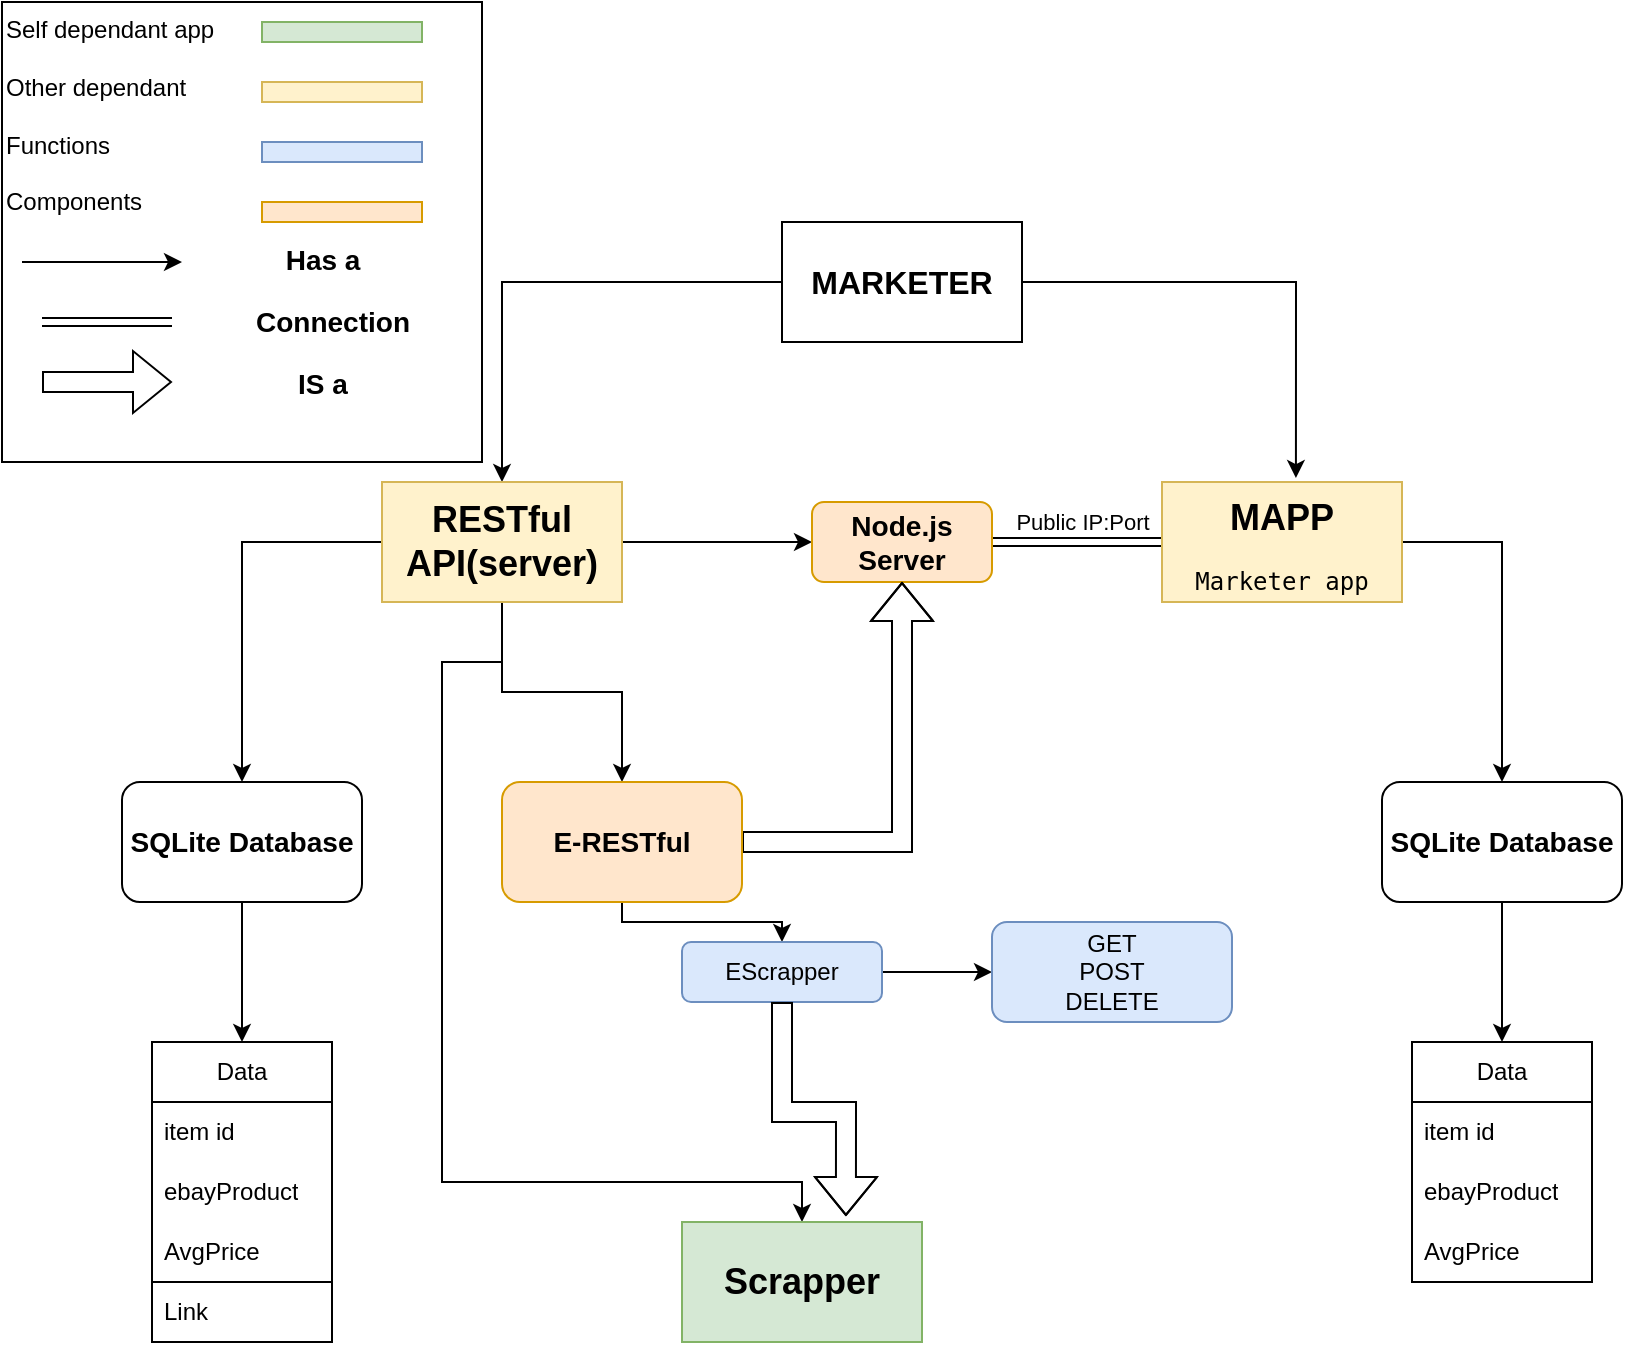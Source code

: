 <mxfile version="22.1.17" type="device">
  <diagram name="Page-1" id="PZnMkAMZ4brOtWouplXc">
    <mxGraphModel dx="1724" dy="1568" grid="1" gridSize="10" guides="1" tooltips="1" connect="1" arrows="1" fold="1" page="1" pageScale="1" pageWidth="850" pageHeight="1100" math="0" shadow="0">
      <root>
        <mxCell id="0" />
        <mxCell id="1" parent="0" />
        <mxCell id="xFgmAD1xb9HeiEeGGboP-11" style="edgeStyle=orthogonalEdgeStyle;rounded=0;orthogonalLoop=1;jettySize=auto;html=1;entryX=0.5;entryY=0;entryDx=0;entryDy=0;" edge="1" parent="1" source="xFgmAD1xb9HeiEeGGboP-1" target="xFgmAD1xb9HeiEeGGboP-6">
          <mxGeometry relative="1" as="geometry" />
        </mxCell>
        <mxCell id="xFgmAD1xb9HeiEeGGboP-1" value="&lt;font size=&quot;3&quot;&gt;&lt;b&gt;MARKETER&lt;/b&gt;&lt;/font&gt;" style="rounded=0;whiteSpace=wrap;html=1;" vertex="1" parent="1">
          <mxGeometry x="380" y="50" width="120" height="60" as="geometry" />
        </mxCell>
        <mxCell id="xFgmAD1xb9HeiEeGGboP-23" style="edgeStyle=orthogonalEdgeStyle;rounded=0;orthogonalLoop=1;jettySize=auto;html=1;exitX=1;exitY=0.5;exitDx=0;exitDy=0;entryX=0;entryY=0.5;entryDx=0;entryDy=0;" edge="1" parent="1" source="xFgmAD1xb9HeiEeGGboP-6" target="xFgmAD1xb9HeiEeGGboP-19">
          <mxGeometry relative="1" as="geometry" />
        </mxCell>
        <mxCell id="xFgmAD1xb9HeiEeGGboP-68" style="edgeStyle=orthogonalEdgeStyle;rounded=0;orthogonalLoop=1;jettySize=auto;html=1;exitX=0.5;exitY=1;exitDx=0;exitDy=0;entryX=0.5;entryY=0;entryDx=0;entryDy=0;" edge="1" parent="1" source="xFgmAD1xb9HeiEeGGboP-6" target="xFgmAD1xb9HeiEeGGboP-25">
          <mxGeometry relative="1" as="geometry" />
        </mxCell>
        <mxCell id="xFgmAD1xb9HeiEeGGboP-70" style="edgeStyle=orthogonalEdgeStyle;rounded=0;orthogonalLoop=1;jettySize=auto;html=1;exitX=0.5;exitY=1;exitDx=0;exitDy=0;entryX=0.5;entryY=0;entryDx=0;entryDy=0;" edge="1" parent="1" source="xFgmAD1xb9HeiEeGGboP-6" target="xFgmAD1xb9HeiEeGGboP-63">
          <mxGeometry relative="1" as="geometry">
            <mxPoint x="390" y="450" as="targetPoint" />
            <Array as="points">
              <mxPoint x="240" y="270" />
              <mxPoint x="210" y="270" />
              <mxPoint x="210" y="530" />
              <mxPoint x="390" y="530" />
            </Array>
          </mxGeometry>
        </mxCell>
        <mxCell id="xFgmAD1xb9HeiEeGGboP-87" style="edgeStyle=orthogonalEdgeStyle;rounded=0;orthogonalLoop=1;jettySize=auto;html=1;exitX=0;exitY=0.5;exitDx=0;exitDy=0;entryX=0.5;entryY=0;entryDx=0;entryDy=0;" edge="1" parent="1" source="xFgmAD1xb9HeiEeGGboP-6" target="xFgmAD1xb9HeiEeGGboP-15">
          <mxGeometry relative="1" as="geometry" />
        </mxCell>
        <mxCell id="xFgmAD1xb9HeiEeGGboP-6" value="&lt;h2&gt;RESTful API(server)&lt;/h2&gt;" style="rounded=0;whiteSpace=wrap;html=1;fillColor=#fff2cc;strokeColor=#d6b656;" vertex="1" parent="1">
          <mxGeometry x="180" y="180" width="120" height="60" as="geometry" />
        </mxCell>
        <mxCell id="xFgmAD1xb9HeiEeGGboP-22" style="edgeStyle=orthogonalEdgeStyle;rounded=0;orthogonalLoop=1;jettySize=auto;html=1;exitX=0;exitY=0.5;exitDx=0;exitDy=0;shape=link;" edge="1" parent="1" source="xFgmAD1xb9HeiEeGGboP-8" target="xFgmAD1xb9HeiEeGGboP-19">
          <mxGeometry relative="1" as="geometry">
            <mxPoint x="510" y="210" as="targetPoint" />
          </mxGeometry>
        </mxCell>
        <mxCell id="xFgmAD1xb9HeiEeGGboP-52" value="Public IP:Port" style="edgeLabel;html=1;align=center;verticalAlign=middle;resizable=0;points=[];" vertex="1" connectable="0" parent="xFgmAD1xb9HeiEeGGboP-22">
          <mxGeometry x="-0.106" y="-1" relative="1" as="geometry">
            <mxPoint x="-2" y="-9" as="offset" />
          </mxGeometry>
        </mxCell>
        <mxCell id="xFgmAD1xb9HeiEeGGboP-94" style="edgeStyle=orthogonalEdgeStyle;rounded=0;orthogonalLoop=1;jettySize=auto;html=1;exitX=1;exitY=0.5;exitDx=0;exitDy=0;entryX=0.5;entryY=0;entryDx=0;entryDy=0;" edge="1" parent="1" source="xFgmAD1xb9HeiEeGGboP-8" target="xFgmAD1xb9HeiEeGGboP-17">
          <mxGeometry relative="1" as="geometry" />
        </mxCell>
        <mxCell id="xFgmAD1xb9HeiEeGGboP-8" value="&lt;p style=&quot;line-height: 120%;&quot;&gt;&lt;/p&gt;&lt;h2&gt;MAPP&lt;/h2&gt;&lt;pre style=&quot;line-height: 90%;&quot;&gt;Marketer app&lt;/pre&gt;&lt;p&gt;&lt;/p&gt;" style="rounded=0;whiteSpace=wrap;html=1;fillColor=#fff2cc;strokeColor=#d6b656;" vertex="1" parent="1">
          <mxGeometry x="570" y="180" width="120" height="60" as="geometry" />
        </mxCell>
        <mxCell id="xFgmAD1xb9HeiEeGGboP-10" style="edgeStyle=orthogonalEdgeStyle;rounded=0;orthogonalLoop=1;jettySize=auto;html=1;exitX=1;exitY=0.5;exitDx=0;exitDy=0;entryX=0.558;entryY=-0.033;entryDx=0;entryDy=0;entryPerimeter=0;" edge="1" parent="1" source="xFgmAD1xb9HeiEeGGboP-1" target="xFgmAD1xb9HeiEeGGboP-8">
          <mxGeometry relative="1" as="geometry" />
        </mxCell>
        <mxCell id="xFgmAD1xb9HeiEeGGboP-49" style="edgeStyle=orthogonalEdgeStyle;rounded=0;orthogonalLoop=1;jettySize=auto;html=1;exitX=0.5;exitY=1;exitDx=0;exitDy=0;" edge="1" parent="1" source="xFgmAD1xb9HeiEeGGboP-15">
          <mxGeometry relative="1" as="geometry">
            <mxPoint x="110" y="460" as="targetPoint" />
          </mxGeometry>
        </mxCell>
        <mxCell id="xFgmAD1xb9HeiEeGGboP-15" value="&lt;h3&gt;SQLite Database&lt;/h3&gt;" style="rounded=1;whiteSpace=wrap;html=1;" vertex="1" parent="1">
          <mxGeometry x="50" y="330" width="120" height="60" as="geometry" />
        </mxCell>
        <mxCell id="xFgmAD1xb9HeiEeGGboP-62" style="edgeStyle=orthogonalEdgeStyle;rounded=0;orthogonalLoop=1;jettySize=auto;html=1;exitX=0.5;exitY=1;exitDx=0;exitDy=0;entryX=0.5;entryY=0;entryDx=0;entryDy=0;" edge="1" parent="1" source="xFgmAD1xb9HeiEeGGboP-17" target="xFgmAD1xb9HeiEeGGboP-56">
          <mxGeometry relative="1" as="geometry" />
        </mxCell>
        <mxCell id="xFgmAD1xb9HeiEeGGboP-17" value="&lt;h3&gt;SQLite Database&lt;/h3&gt;" style="rounded=1;whiteSpace=wrap;html=1;" vertex="1" parent="1">
          <mxGeometry x="680" y="330" width="120" height="60" as="geometry" />
        </mxCell>
        <mxCell id="xFgmAD1xb9HeiEeGGboP-19" value="&lt;h3&gt;Node.js Server&lt;/h3&gt;" style="rounded=1;whiteSpace=wrap;html=1;fillColor=#ffe6cc;strokeColor=#d79b00;" vertex="1" parent="1">
          <mxGeometry x="395" y="190" width="90" height="40" as="geometry" />
        </mxCell>
        <mxCell id="xFgmAD1xb9HeiEeGGboP-93" style="edgeStyle=orthogonalEdgeStyle;rounded=0;orthogonalLoop=1;jettySize=auto;html=1;exitX=0.5;exitY=1;exitDx=0;exitDy=0;entryX=0.5;entryY=0;entryDx=0;entryDy=0;" edge="1" parent="1" source="xFgmAD1xb9HeiEeGGboP-25" target="xFgmAD1xb9HeiEeGGboP-86">
          <mxGeometry relative="1" as="geometry">
            <Array as="points">
              <mxPoint x="300" y="400" />
              <mxPoint x="380" y="400" />
            </Array>
          </mxGeometry>
        </mxCell>
        <mxCell id="xFgmAD1xb9HeiEeGGboP-98" style="edgeStyle=orthogonalEdgeStyle;rounded=0;orthogonalLoop=1;jettySize=auto;html=1;exitX=1;exitY=0.5;exitDx=0;exitDy=0;entryX=0.5;entryY=1;entryDx=0;entryDy=0;shape=flexArrow;startSize=6;strokeWidth=1;endSize=6;sourcePerimeterSpacing=0;fillColor=none;" edge="1" parent="1" source="xFgmAD1xb9HeiEeGGboP-25" target="xFgmAD1xb9HeiEeGGboP-19">
          <mxGeometry relative="1" as="geometry" />
        </mxCell>
        <mxCell id="xFgmAD1xb9HeiEeGGboP-25" value="&lt;h3&gt;E-RESTful&lt;/h3&gt;" style="rounded=1;whiteSpace=wrap;html=1;fillColor=#ffe6cc;strokeColor=#d79b00;" vertex="1" parent="1">
          <mxGeometry x="240" y="330" width="120" height="60" as="geometry" />
        </mxCell>
        <mxCell id="xFgmAD1xb9HeiEeGGboP-44" value="Data" style="swimlane;fontStyle=0;childLayout=stackLayout;horizontal=1;startSize=30;horizontalStack=0;resizeParent=1;resizeParentMax=0;resizeLast=0;collapsible=1;marginBottom=0;whiteSpace=wrap;html=1;" vertex="1" parent="1">
          <mxGeometry x="65" y="460" width="90" height="150" as="geometry" />
        </mxCell>
        <mxCell id="xFgmAD1xb9HeiEeGGboP-45" value="item id" style="text;strokeColor=none;fillColor=none;align=left;verticalAlign=middle;spacingLeft=4;spacingRight=4;overflow=hidden;points=[[0,0.5],[1,0.5]];portConstraint=eastwest;rotatable=0;whiteSpace=wrap;html=1;" vertex="1" parent="xFgmAD1xb9HeiEeGGboP-44">
          <mxGeometry y="30" width="90" height="30" as="geometry" />
        </mxCell>
        <mxCell id="xFgmAD1xb9HeiEeGGboP-46" value="ebayProduct" style="text;strokeColor=none;fillColor=none;align=left;verticalAlign=middle;spacingLeft=4;spacingRight=4;overflow=hidden;points=[[0,0.5],[1,0.5]];portConstraint=eastwest;rotatable=0;whiteSpace=wrap;html=1;" vertex="1" parent="xFgmAD1xb9HeiEeGGboP-44">
          <mxGeometry y="60" width="90" height="30" as="geometry" />
        </mxCell>
        <mxCell id="xFgmAD1xb9HeiEeGGboP-47" value="AvgPrice" style="text;strokeColor=none;fillColor=none;align=left;verticalAlign=middle;spacingLeft=4;spacingRight=4;overflow=hidden;points=[[0,0.5],[1,0.5]];portConstraint=eastwest;rotatable=0;whiteSpace=wrap;html=1;" vertex="1" parent="xFgmAD1xb9HeiEeGGboP-44">
          <mxGeometry y="90" width="90" height="30" as="geometry" />
        </mxCell>
        <mxCell id="xFgmAD1xb9HeiEeGGboP-50" value="Link" style="rounded=0;whiteSpace=wrap;html=1;align=left;spacingLeft=4;labelBorderColor=none;" vertex="1" parent="xFgmAD1xb9HeiEeGGboP-44">
          <mxGeometry y="120" width="90" height="30" as="geometry" />
        </mxCell>
        <mxCell id="xFgmAD1xb9HeiEeGGboP-56" value="Data" style="swimlane;fontStyle=0;childLayout=stackLayout;horizontal=1;startSize=30;horizontalStack=0;resizeParent=1;resizeParentMax=0;resizeLast=0;collapsible=1;marginBottom=0;whiteSpace=wrap;html=1;" vertex="1" parent="1">
          <mxGeometry x="695" y="460" width="90" height="120" as="geometry" />
        </mxCell>
        <mxCell id="xFgmAD1xb9HeiEeGGboP-57" value="item id" style="text;strokeColor=none;fillColor=none;align=left;verticalAlign=middle;spacingLeft=4;spacingRight=4;overflow=hidden;points=[[0,0.5],[1,0.5]];portConstraint=eastwest;rotatable=0;whiteSpace=wrap;html=1;" vertex="1" parent="xFgmAD1xb9HeiEeGGboP-56">
          <mxGeometry y="30" width="90" height="30" as="geometry" />
        </mxCell>
        <mxCell id="xFgmAD1xb9HeiEeGGboP-58" value="ebayProduct" style="text;strokeColor=none;fillColor=none;align=left;verticalAlign=middle;spacingLeft=4;spacingRight=4;overflow=hidden;points=[[0,0.5],[1,0.5]];portConstraint=eastwest;rotatable=0;whiteSpace=wrap;html=1;" vertex="1" parent="xFgmAD1xb9HeiEeGGboP-56">
          <mxGeometry y="60" width="90" height="30" as="geometry" />
        </mxCell>
        <mxCell id="xFgmAD1xb9HeiEeGGboP-59" value="AvgPrice" style="text;strokeColor=none;fillColor=none;align=left;verticalAlign=middle;spacingLeft=4;spacingRight=4;overflow=hidden;points=[[0,0.5],[1,0.5]];portConstraint=eastwest;rotatable=0;whiteSpace=wrap;html=1;" vertex="1" parent="xFgmAD1xb9HeiEeGGboP-56">
          <mxGeometry y="90" width="90" height="30" as="geometry" />
        </mxCell>
        <mxCell id="xFgmAD1xb9HeiEeGGboP-63" value="&lt;h2&gt;Scrapper&lt;/h2&gt;" style="rounded=0;whiteSpace=wrap;html=1;fillColor=#d5e8d4;strokeColor=#82b366;" vertex="1" parent="1">
          <mxGeometry x="330" y="550" width="120" height="60" as="geometry" />
        </mxCell>
        <mxCell id="xFgmAD1xb9HeiEeGGboP-74" value="Self dependant app&lt;br&gt;&lt;br&gt;Other&amp;nbsp;dependant&lt;span style=&quot;&quot;&gt;&lt;span style=&quot;&quot;&gt;&lt;span style=&quot;white-space: pre;&quot;&gt;&amp;nbsp;&amp;nbsp;&amp;nbsp;&amp;nbsp;&lt;/span&gt;&lt;/span&gt;&lt;br&gt;&lt;br&gt;Functions&lt;br&gt;&lt;br&gt;Components&lt;br&gt;&lt;/span&gt;" style="whiteSpace=wrap;html=1;align=left;verticalAlign=top;" vertex="1" parent="1">
          <mxGeometry x="-10" y="-60" width="240" height="230" as="geometry" />
        </mxCell>
        <mxCell id="xFgmAD1xb9HeiEeGGboP-80" value="" style="rounded=0;whiteSpace=wrap;html=1;fillColor=#d5e8d4;strokeColor=#82b366;" vertex="1" parent="1">
          <mxGeometry x="120" y="-50" width="80" height="10" as="geometry" />
        </mxCell>
        <mxCell id="xFgmAD1xb9HeiEeGGboP-83" value="" style="rounded=0;whiteSpace=wrap;html=1;fillColor=#fff2cc;strokeColor=#d6b656;" vertex="1" parent="1">
          <mxGeometry x="120" y="-20" width="80" height="10" as="geometry" />
        </mxCell>
        <mxCell id="xFgmAD1xb9HeiEeGGboP-104" style="edgeStyle=orthogonalEdgeStyle;rounded=0;orthogonalLoop=1;jettySize=auto;html=1;exitX=1;exitY=0.5;exitDx=0;exitDy=0;entryX=0;entryY=0.5;entryDx=0;entryDy=0;" edge="1" parent="1" source="xFgmAD1xb9HeiEeGGboP-86" target="xFgmAD1xb9HeiEeGGboP-103">
          <mxGeometry relative="1" as="geometry" />
        </mxCell>
        <mxCell id="xFgmAD1xb9HeiEeGGboP-86" value="EScrapper" style="rounded=1;whiteSpace=wrap;html=1;fillColor=#dae8fc;strokeColor=#6c8ebf;" vertex="1" parent="1">
          <mxGeometry x="330" y="410" width="100" height="30" as="geometry" />
        </mxCell>
        <mxCell id="xFgmAD1xb9HeiEeGGboP-89" value="" style="endArrow=classic;html=1;rounded=0;" edge="1" parent="1">
          <mxGeometry width="50" height="50" relative="1" as="geometry">
            <mxPoint y="70" as="sourcePoint" />
            <mxPoint x="80" y="70" as="targetPoint" />
            <Array as="points" />
          </mxGeometry>
        </mxCell>
        <mxCell id="xFgmAD1xb9HeiEeGGboP-92" value="&lt;font style=&quot;font-size: 14px;&quot;&gt;&lt;b&gt;Has a&lt;/b&gt;&lt;/font&gt;" style="edgeLabel;html=1;align=center;verticalAlign=middle;resizable=0;points=[];" vertex="1" connectable="0" parent="xFgmAD1xb9HeiEeGGboP-89">
          <mxGeometry y="1" relative="1" as="geometry">
            <mxPoint x="110" as="offset" />
          </mxGeometry>
        </mxCell>
        <mxCell id="xFgmAD1xb9HeiEeGGboP-95" style="edgeStyle=orthogonalEdgeStyle;rounded=0;orthogonalLoop=1;jettySize=auto;html=1;exitX=0.5;exitY=1;exitDx=0;exitDy=0;entryX=0.683;entryY=-0.05;entryDx=0;entryDy=0;entryPerimeter=0;shape=flexArrow;" edge="1" parent="1" source="xFgmAD1xb9HeiEeGGboP-86" target="xFgmAD1xb9HeiEeGGboP-63">
          <mxGeometry relative="1" as="geometry" />
        </mxCell>
        <mxCell id="xFgmAD1xb9HeiEeGGboP-96" value="" style="endArrow=classic;html=1;rounded=0;shape=link;" edge="1" parent="1">
          <mxGeometry width="50" height="50" relative="1" as="geometry">
            <mxPoint x="10" y="100" as="sourcePoint" />
            <mxPoint x="75" y="100" as="targetPoint" />
          </mxGeometry>
        </mxCell>
        <mxCell id="xFgmAD1xb9HeiEeGGboP-97" value="&lt;b&gt;&lt;font style=&quot;font-size: 14px;&quot;&gt;Connection&lt;/font&gt;&lt;/b&gt;" style="edgeLabel;html=1;align=center;verticalAlign=middle;resizable=0;points=[];" vertex="1" connectable="0" parent="xFgmAD1xb9HeiEeGGboP-96">
          <mxGeometry x="0.046" y="-4" relative="1" as="geometry">
            <mxPoint x="111" y="-4" as="offset" />
          </mxGeometry>
        </mxCell>
        <mxCell id="xFgmAD1xb9HeiEeGGboP-101" value="" style="shape=flexArrow;endArrow=classic;html=1;rounded=0;" edge="1" parent="1">
          <mxGeometry width="50" height="50" relative="1" as="geometry">
            <mxPoint x="10" y="130" as="sourcePoint" />
            <mxPoint x="75" y="130" as="targetPoint" />
          </mxGeometry>
        </mxCell>
        <mxCell id="xFgmAD1xb9HeiEeGGboP-102" value="IS a" style="edgeLabel;html=1;align=center;verticalAlign=middle;resizable=0;points=[];fontSize=14;fontStyle=1" vertex="1" connectable="0" parent="xFgmAD1xb9HeiEeGGboP-101">
          <mxGeometry x="0.015" y="-1" relative="1" as="geometry">
            <mxPoint x="107" as="offset" />
          </mxGeometry>
        </mxCell>
        <mxCell id="xFgmAD1xb9HeiEeGGboP-103" value="GET&lt;br&gt;POST&lt;br&gt;DELETE" style="rounded=1;whiteSpace=wrap;html=1;fillColor=#dae8fc;strokeColor=#6c8ebf;" vertex="1" parent="1">
          <mxGeometry x="485" y="400" width="120" height="50" as="geometry" />
        </mxCell>
        <mxCell id="xFgmAD1xb9HeiEeGGboP-108" value="" style="rounded=0;whiteSpace=wrap;html=1;fillColor=#dae8fc;strokeColor=#6c8ebf;" vertex="1" parent="1">
          <mxGeometry x="120" y="10" width="80" height="10" as="geometry" />
        </mxCell>
        <mxCell id="xFgmAD1xb9HeiEeGGboP-110" value="" style="rounded=0;whiteSpace=wrap;html=1;fillColor=#ffe6cc;strokeColor=#d79b00;" vertex="1" parent="1">
          <mxGeometry x="120" y="40" width="80" height="10" as="geometry" />
        </mxCell>
      </root>
    </mxGraphModel>
  </diagram>
</mxfile>
